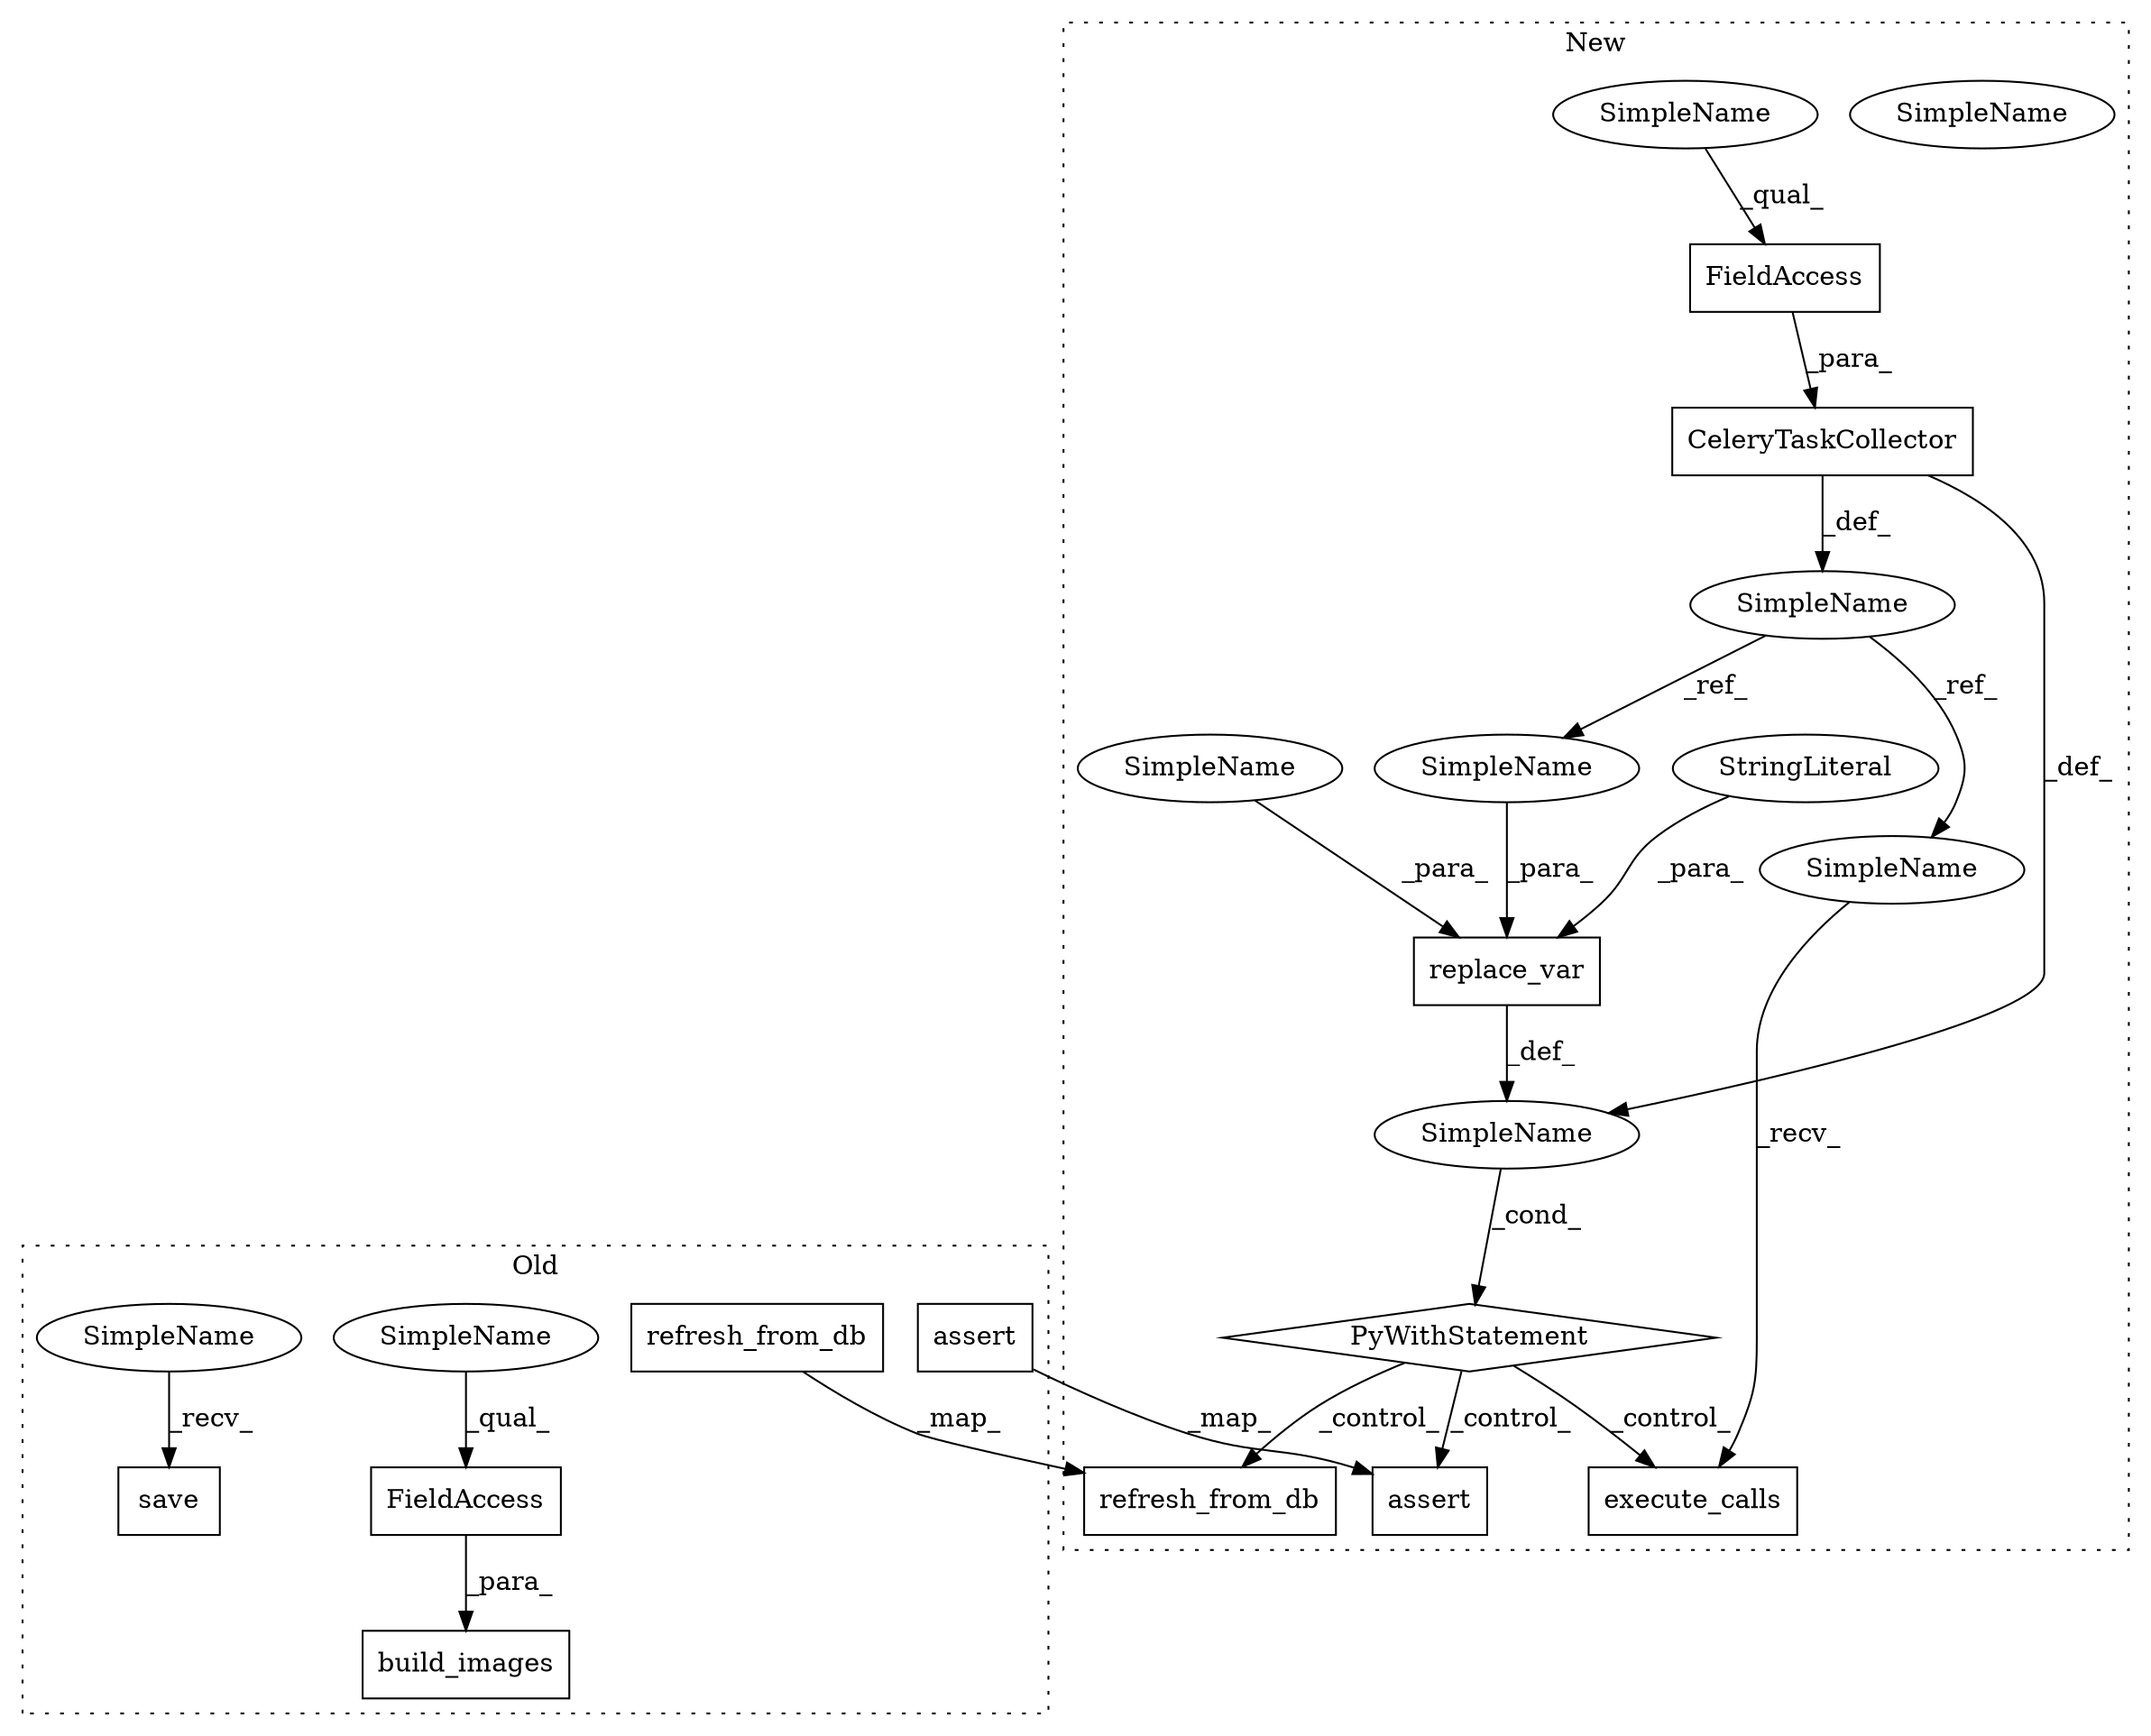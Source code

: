 digraph G {
subgraph cluster0 {
1 [label="refresh_from_db" a="32" s="5345" l="17" shape="box"];
9 [label="save" a="32" s="5295" l="6" shape="box"];
12 [label="FieldAccess" a="22" s="5320" l="10" shape="box"];
13 [label="build_images" a="32" s="5307,5330" l="13,1" shape="box"];
16 [label="assert" a="6" s="5368" l="7" shape="box"];
19 [label="SimpleName" a="42" s="5320" l="7" shape="ellipse"];
20 [label="SimpleName" a="42" s="5287" l="7" shape="ellipse"];
label = "Old";
style="dotted";
}
subgraph cluster1 {
2 [label="refresh_from_db" a="32" s="5884" l="17" shape="box"];
3 [label="CeleryTaskCollector" a="32" s="5412,5452" l="20,1" shape="box"];
4 [label="execute_calls" a="32" s="5853" l="15" shape="box"];
5 [label="FieldAccess" a="22" s="5432" l="20" shape="box"];
6 [label="SimpleName" a="42" s="5432" l="7" shape="ellipse"];
7 [label="replace_var" a="32" s="5469,5518" l="12,1" shape="box"];
8 [label="PyWithStatement" a="104" s="5459,5519" l="10,2" shape="diamond"];
10 [label="SimpleName" a="42" s="5397" l="14" shape="ellipse"];
11 [label="SimpleName" a="42" s="" l="" shape="ellipse"];
14 [label="StringLiteral" a="45" s="5489" l="14" shape="ellipse"];
15 [label="assert" a="6" s="5909" l="7" shape="box"];
17 [label="SimpleName" a="42" s="5838" l="14" shape="ellipse"];
18 [label="SimpleName" a="42" s="5504" l="14" shape="ellipse"];
21 [label="SimpleName" a="42" s="5432" l="7" shape="ellipse"];
22 [label="SimpleName" a="42" s="5481" l="7" shape="ellipse"];
label = "New";
style="dotted";
}
1 -> 2 [label="_map_"];
3 -> 11 [label="_def_"];
3 -> 10 [label="_def_"];
5 -> 3 [label="_para_"];
7 -> 11 [label="_def_"];
8 -> 15 [label="_control_"];
8 -> 2 [label="_control_"];
8 -> 4 [label="_control_"];
10 -> 18 [label="_ref_"];
10 -> 17 [label="_ref_"];
11 -> 8 [label="_cond_"];
12 -> 13 [label="_para_"];
14 -> 7 [label="_para_"];
16 -> 15 [label="_map_"];
17 -> 4 [label="_recv_"];
18 -> 7 [label="_para_"];
19 -> 12 [label="_qual_"];
20 -> 9 [label="_recv_"];
21 -> 5 [label="_qual_"];
22 -> 7 [label="_para_"];
}